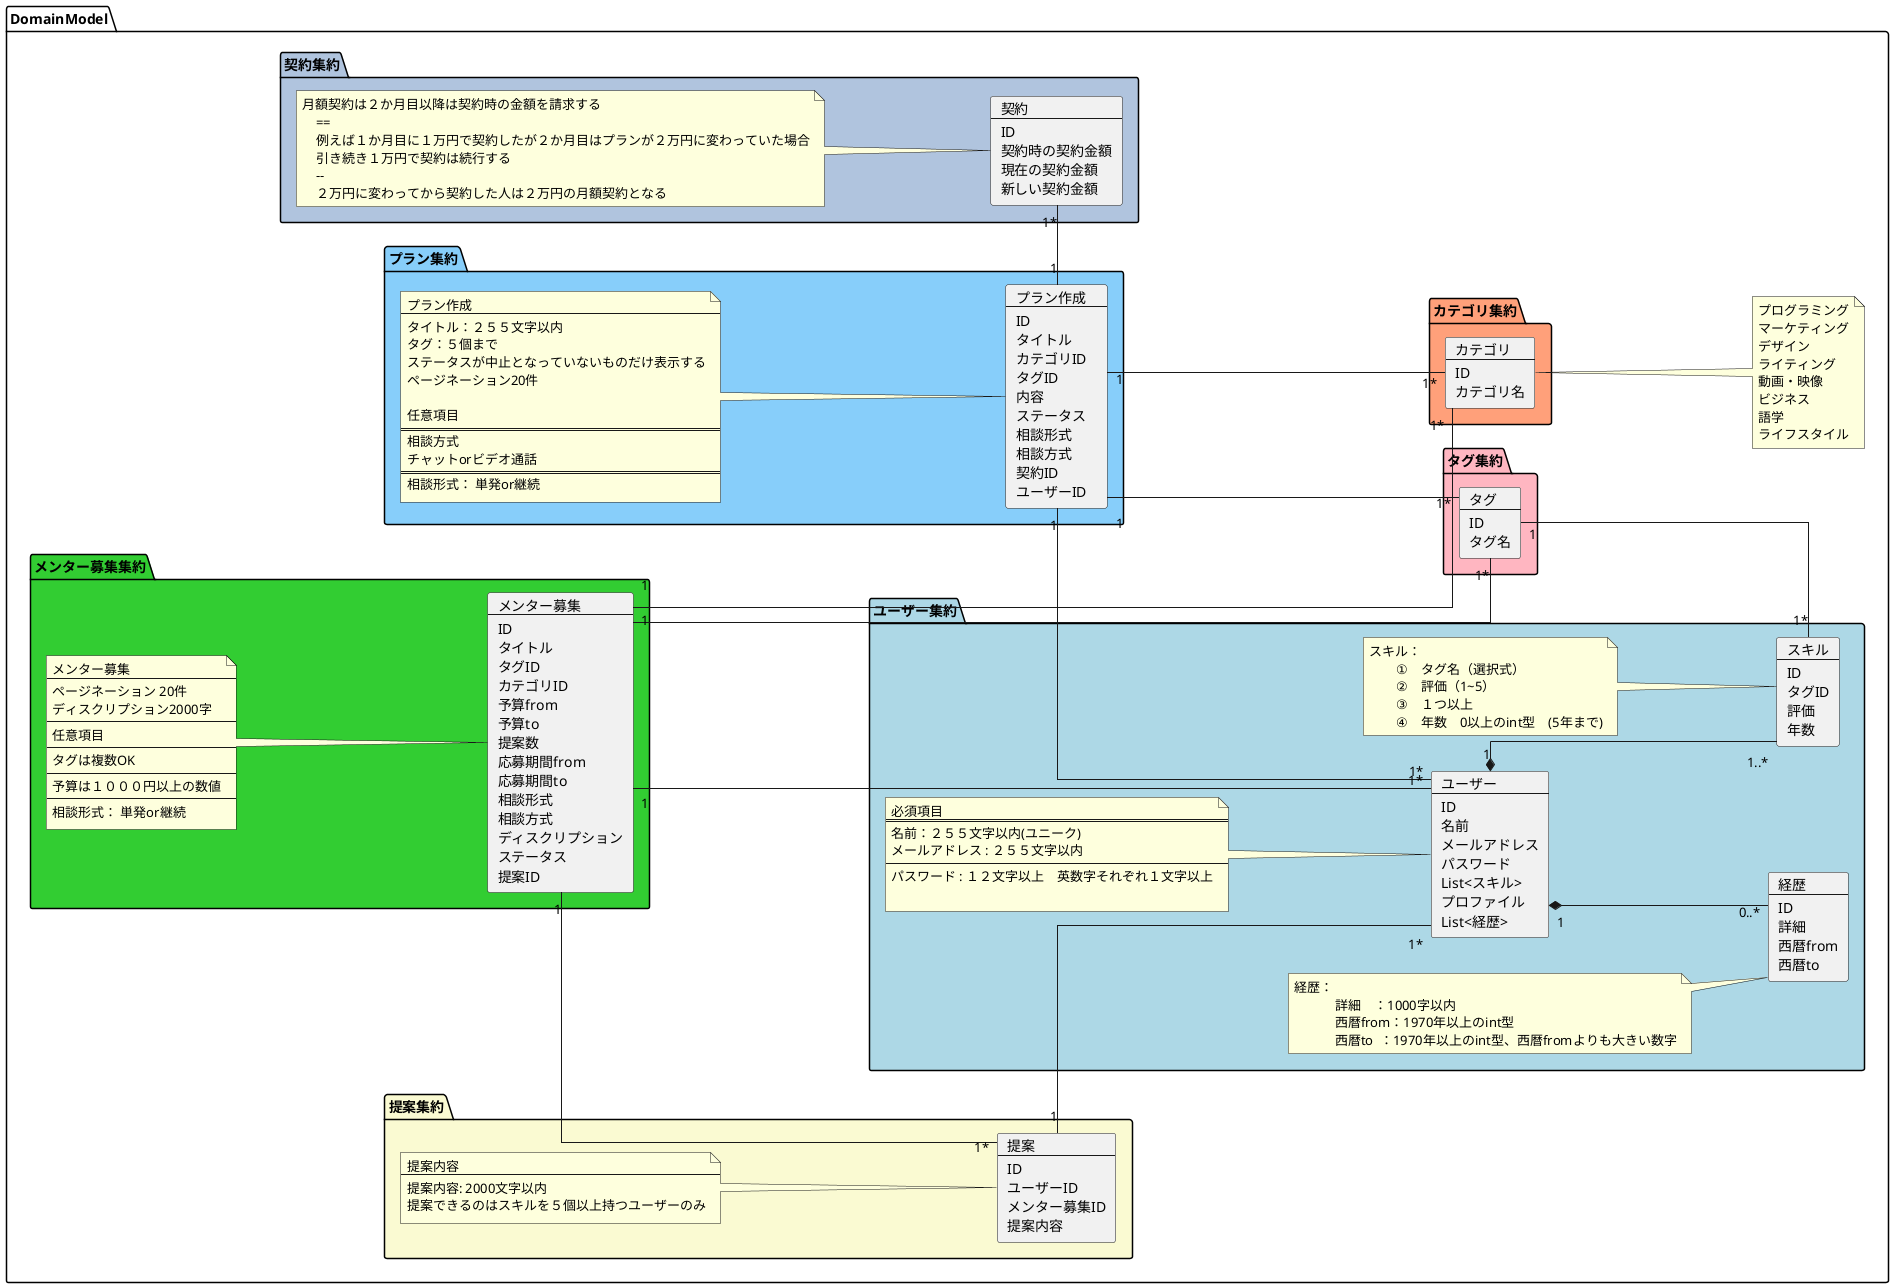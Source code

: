 @startuml curriculum
allowmixing
hide circle
skinparam linetype ortho

left to right direction


package DomainModel {
 
 
    package タグ集約 #LightPink
    {
        card タグ[
            タグ
            --
            ID
            タグ名
        ]
    }
        
    package カテゴリ集約 #LightSalmon
    {
        card カテゴリ[
            カテゴリ
            --
            ID
            カテゴリ名
        ]
    }
        note right of カテゴリ 
        プログラミング
        マーケティング
        デザイン
        ライティング
        動画・映像
        ビジネス
        語学
        ライフスタイル
        end note

    package 契約集約 #LightSteelBlue
    {
        card 契約[
            契約
            --
            ID
            契約時の契約金額
            現在の契約金額
            新しい契約金額
        ]

        note left of 契約
        月額契約は２か月目以降は契約時の金額を請求する
            ==
            例えば１か月目に１万円で契約したが２か月目はプランが２万円に変わっていた場合
            引き続き１万円で契約は続行する
            --
            ２万円に変わってから契約した人は２万円の月額契約となる
        end note
    }

    package 提案集約 #LightGoldenRodYellow
    {
        card 提案[
            提案
            --
            ID
            ユーザーID
            メンター募集ID
            提案内容
        ]
        note left of 提案
            提案内容
            --
            提案内容: 2000文字以内
            提案できるのはスキルを５個以上持つユーザーのみ
        end note
    }

    package ユーザー集約 #lightblue
    {
        card ユーザー[
            ユーザー
            --
            ID
            名前
            メールアドレス
            パスワード
            List<スキル>
            プロファイル
            List<経歴>
        ]

        card スキル[
            スキル
            --
            ID
            タグID
            評価
            年数
        ]

        card 経歴 [
            経歴
            --
            ID
            詳細
            西暦from
            西暦to
        ]



        ユーザー "1" *-- "0..*" 経歴
        ユーザー "1" *-- "1..*" スキル
        タグ "1" -- "1*" スキル
        
        note left of ユーザー 
            必須項目
            ==
            名前：２５５文字以内(ユニーク)
            メールアドレス : ２５５文字以内
            --
            パスワード : １２文字以上　英数字それぞれ１文字以上

        end note

        note left of 経歴
            経歴：
                        詳細    ：1000字以内
                        西暦from：1970年以上のint型
                        西暦to  ：1970年以上のint型、西暦fromよりも大きい数字
        end note

        note left of スキル
        スキル：
                ①　タグ名（選択式）
                ②　評価（1~5）
                ③　１つ以上
                ④　年数　0以上のint型　(5年まで)
        end note
    }

    package メンター募集集約 #LimeGreen
    {
        card メンター募集[
            メンター募集
            --
            ID
            タイトル
            タグID
            カテゴリID
            予算from
            予算to
            提案数
            応募期間from
            応募期間to
            相談形式
            相談方式
            ディスクリプション
            ステータス
            提案ID
        ]

        
        
        メンター募集 "1" -- "1*" タグ
        メンター募集 "1" -- "1*" カテゴリ
        メンター募集 "1" -- "1*" ユーザー
        メンター募集 "1" -- "1*" 提案
        提案 "1" -- "1*" ユーザー

        note left of メンター募集
            メンター募集
            --
            ページネーション 20件
            ディスクリプション2000字
            --
            任意項目
            --
            タグは複数OK
            --
            予算は１０００円以上の数値
            --
            相談形式： 単発or継続
        end note 

    }

    package プラン集約 #LightSkyBlue
    {
        card プラン作成[
            プラン作成
            --
            ID
            タイトル
            カテゴリID
            タグID
            内容
            ステータス
            相談形式
            相談方式
            契約ID
            ユーザーID   
        ]

        プラン作成 "1" -- "1*" タグ
        プラン作成 "1" -- "1*" カテゴリ
        プラン作成 "1" - "1*" 契約
        プラン作成 "1" -- "1*" ユーザー

        note left of プラン作成
            プラン作成 
            --
            タイトル：２５５文字以内
            タグ：５個まで
            ステータスが中止となっていないものだけ表示する
            ページネーション20件

            任意項目
            ==
            相談方式
            チャットorビデオ通話
            ==
            相談形式： 単発or継続
        end note
        
    }
    
}

@enduml